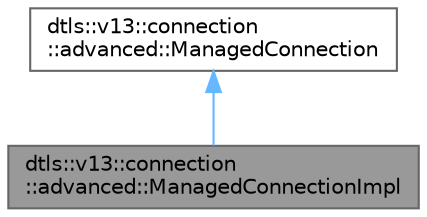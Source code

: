 digraph "dtls::v13::connection::advanced::ManagedConnectionImpl"
{
 // LATEX_PDF_SIZE
  bgcolor="transparent";
  edge [fontname=Helvetica,fontsize=10,labelfontname=Helvetica,labelfontsize=10];
  node [fontname=Helvetica,fontsize=10,shape=box,height=0.2,width=0.4];
  Node1 [id="Node000001",label="dtls::v13::connection\l::advanced::ManagedConnectionImpl",height=0.2,width=0.4,color="gray40", fillcolor="grey60", style="filled", fontcolor="black",tooltip="Managed connection implementation."];
  Node2 -> Node1 [id="edge1_Node000001_Node000002",dir="back",color="steelblue1",style="solid",tooltip=" "];
  Node2 [id="Node000002",label="dtls::v13::connection\l::advanced::ManagedConnection",height=0.2,width=0.4,color="gray40", fillcolor="white", style="filled",URL="$classdtls_1_1v13_1_1connection_1_1advanced_1_1ManagedConnection.html",tooltip="Advanced connection wrapper with enhanced capabilities."];
}
